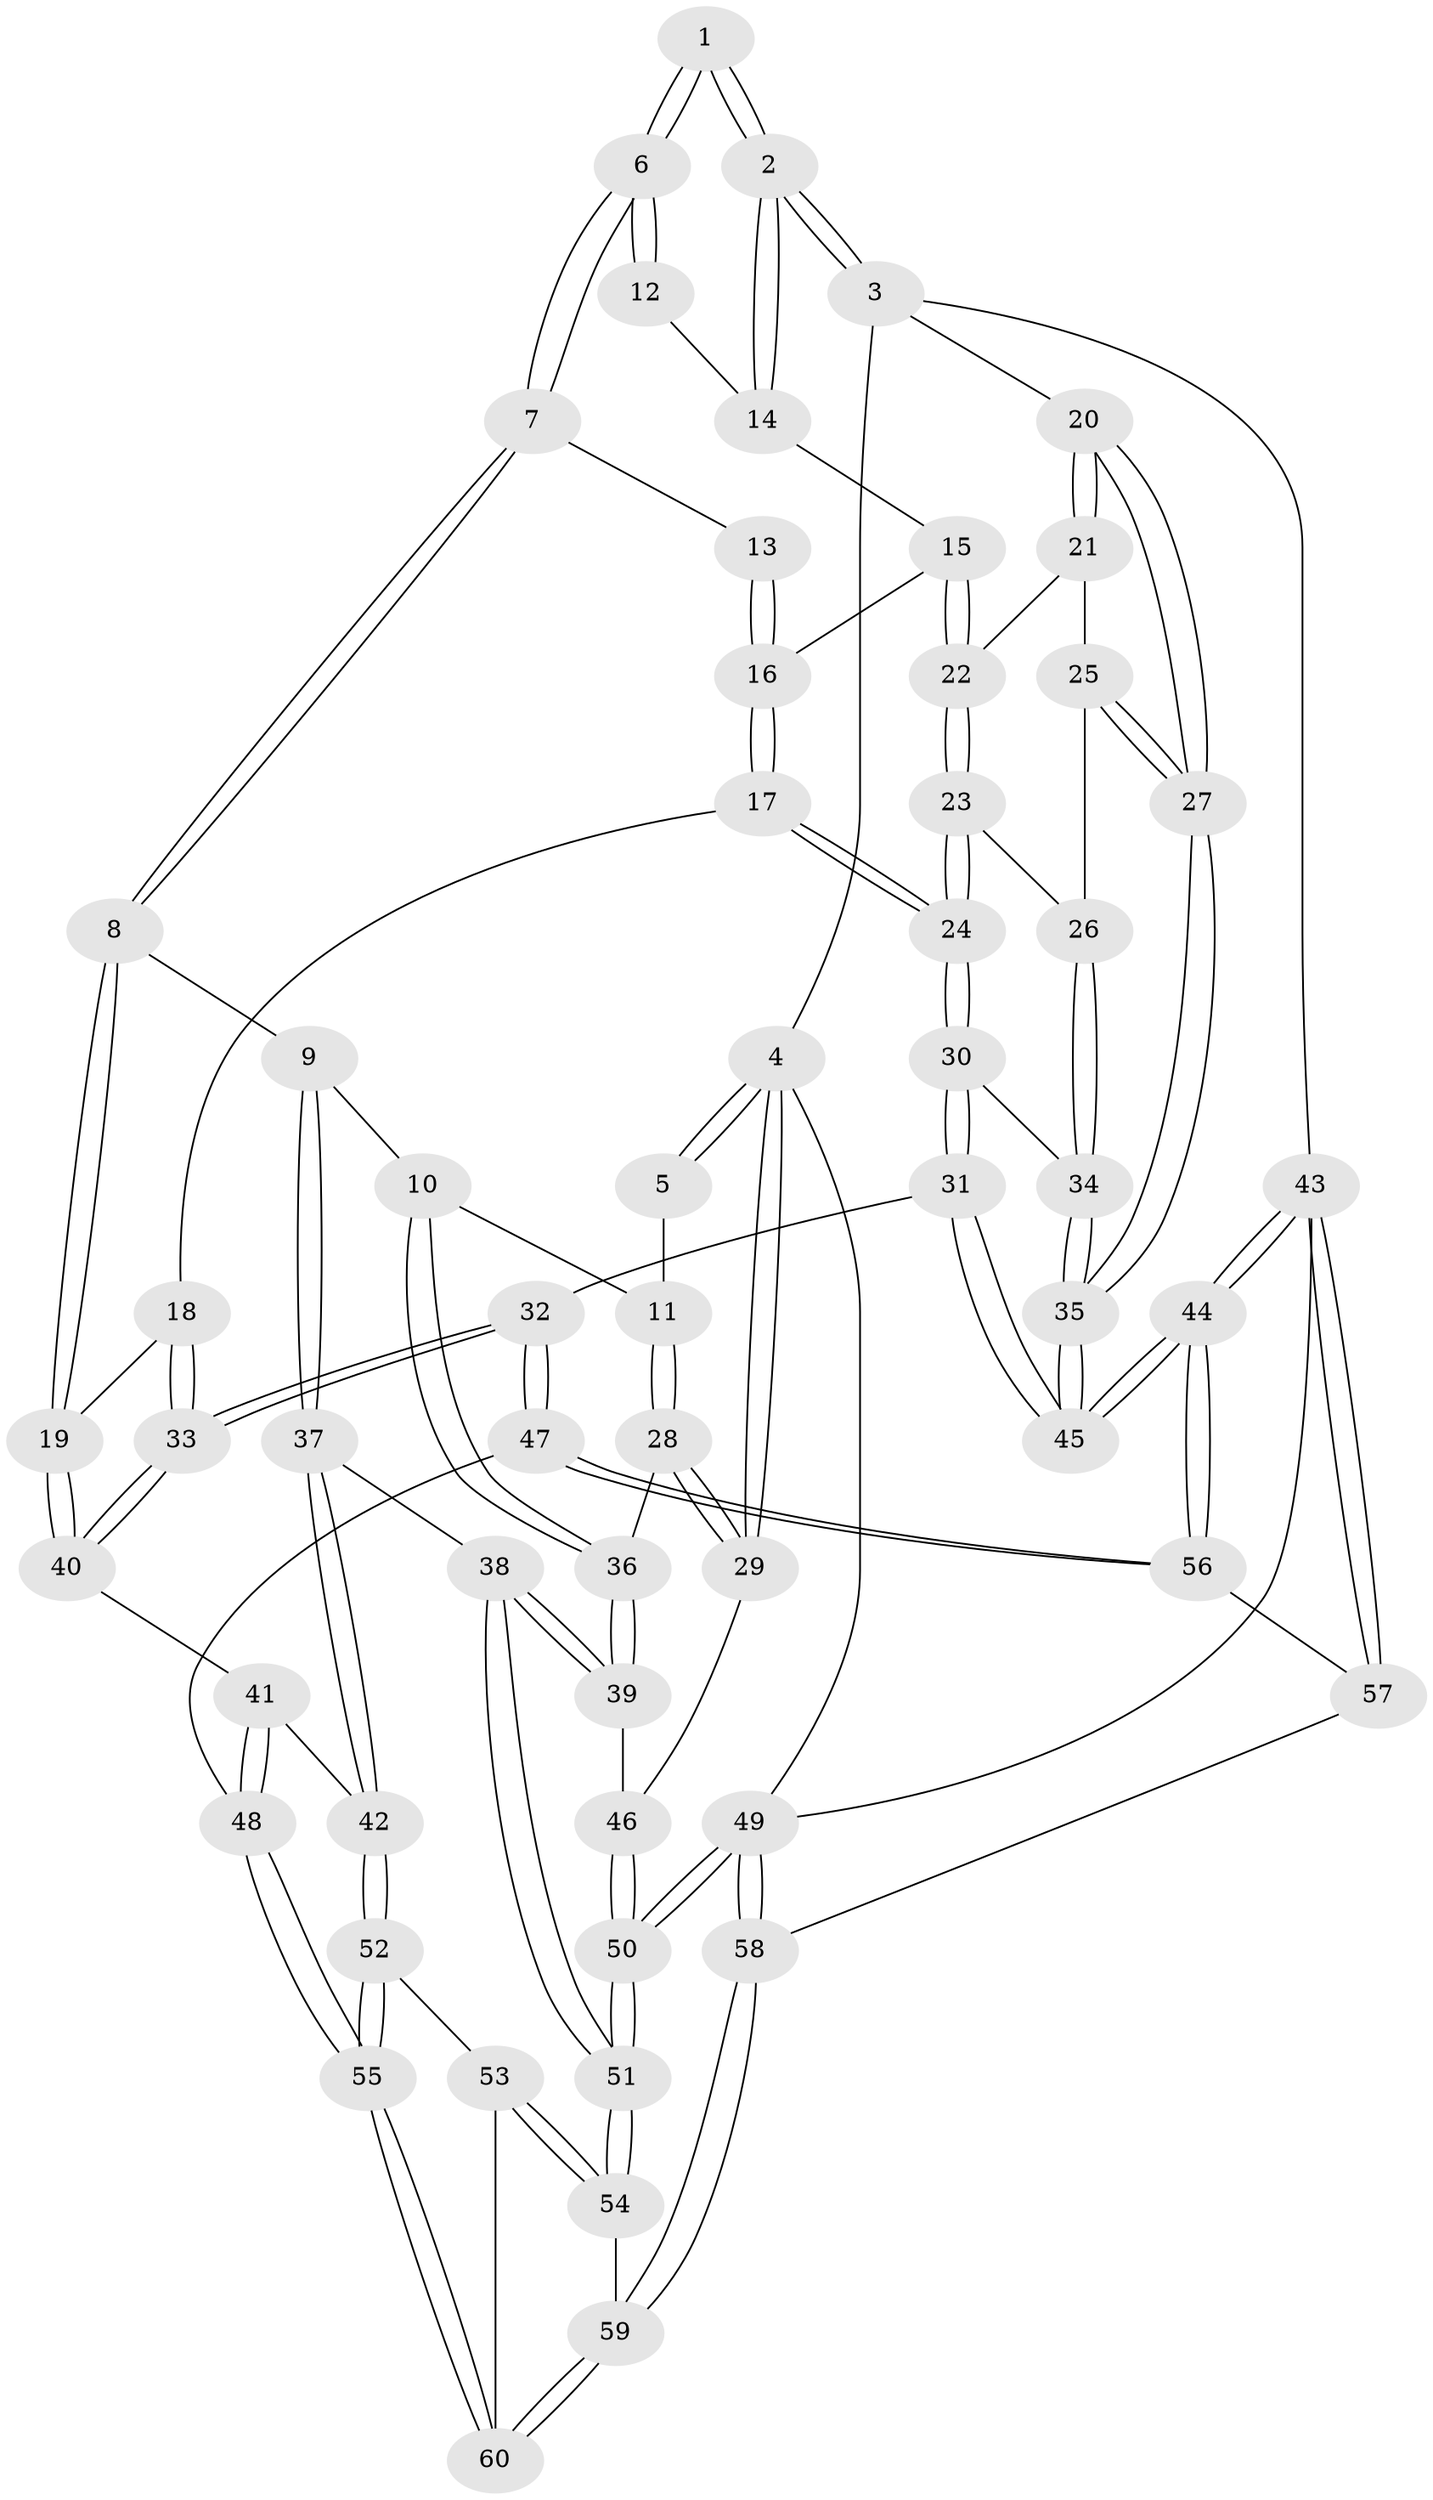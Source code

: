 // coarse degree distribution, {3: 0.16666666666666666, 2: 0.041666666666666664, 6: 0.125, 5: 0.375, 4: 0.25, 7: 0.041666666666666664}
// Generated by graph-tools (version 1.1) at 2025/05/03/04/25 22:05:32]
// undirected, 60 vertices, 147 edges
graph export_dot {
graph [start="1"]
  node [color=gray90,style=filled];
  1 [pos="+0.40516248850223335+0"];
  2 [pos="+1+0"];
  3 [pos="+1+0"];
  4 [pos="+0+0"];
  5 [pos="+0.015500924820487875+0"];
  6 [pos="+0.40773968363991636+0"];
  7 [pos="+0.40844491414124035+0.013282165778104399"];
  8 [pos="+0.3165041682553443+0.26217884466889735"];
  9 [pos="+0.2331434222691233+0.2942714701149208"];
  10 [pos="+0.19774350760002815+0.300742016232864"];
  11 [pos="+0.12825596363328248+0.29892722953494705"];
  12 [pos="+0.8115824842067388+0.10999556588148318"];
  13 [pos="+0.5935740644875408+0.15227560857521094"];
  14 [pos="+0.8838478131927551+0.11313392981059202"];
  15 [pos="+0.8439899657867829+0.2059004404799818"];
  16 [pos="+0.6823453347328435+0.2619538617265673"];
  17 [pos="+0.6585752352553728+0.3790990939478248"];
  18 [pos="+0.5525219073576947+0.38562595928927174"];
  19 [pos="+0.4083671683413894+0.3805030644894008"];
  20 [pos="+1+0.2951262646954183"];
  21 [pos="+0.9293073342487919+0.3152493107970862"];
  22 [pos="+0.8740749598800964+0.30691798765493156"];
  23 [pos="+0.843189636033255+0.4009952690452902"];
  24 [pos="+0.7346468798468435+0.46321443835554554"];
  25 [pos="+0.9715504969761593+0.3952562756529149"];
  26 [pos="+0.918104673849393+0.4402958219685756"];
  27 [pos="+1+0.31424323753815225"];
  28 [pos="+0+0.308440056488342"];
  29 [pos="+0+0.3057992180301839"];
  30 [pos="+0.7293905594160655+0.6084744617722617"];
  31 [pos="+0.6989657128133402+0.656061316230779"];
  32 [pos="+0.6399911157833967+0.6894386586460377"];
  33 [pos="+0.6152548915508071+0.6634053518026801"];
  34 [pos="+1+0.5824860151036736"];
  35 [pos="+1+0.6391391558668432"];
  36 [pos="+0.12861150396797916+0.5530564480809024"];
  37 [pos="+0.22291337146340023+0.6294379431418912"];
  38 [pos="+0.16744315789972364+0.6307466799057629"];
  39 [pos="+0.1286488116535409+0.5699339604652481"];
  40 [pos="+0.41512101980509647+0.476796492159877"];
  41 [pos="+0.34222020642070444+0.5921902011391983"];
  42 [pos="+0.24819190577103087+0.6378835604634618"];
  43 [pos="+1+1"];
  44 [pos="+1+1"];
  45 [pos="+1+1"];
  46 [pos="+0+0.5011150918560229"];
  47 [pos="+0.6126839600441222+0.7334193309062991"];
  48 [pos="+0.4665681602444224+0.7426376692878787"];
  49 [pos="+0+1"];
  50 [pos="+0+0.9313015811066944"];
  51 [pos="+0+0.8590493496659009"];
  52 [pos="+0.26650675791601114+0.6992248314352196"];
  53 [pos="+0.12967384969347234+0.836751126275905"];
  54 [pos="+0.01520935391381101+0.8552306676725826"];
  55 [pos="+0.3364146932463688+0.8237062404520047"];
  56 [pos="+0.6140421833357945+0.752367053659789"];
  57 [pos="+0.5694640262457059+1"];
  58 [pos="+0.4071648748623084+1"];
  59 [pos="+0.35342817528673337+0.9794836246533061"];
  60 [pos="+0.33000490624294304+0.8416911688904445"];
  1 -- 2;
  1 -- 2;
  1 -- 6;
  1 -- 6;
  2 -- 3;
  2 -- 3;
  2 -- 14;
  2 -- 14;
  3 -- 4;
  3 -- 20;
  3 -- 43;
  4 -- 5;
  4 -- 5;
  4 -- 29;
  4 -- 29;
  4 -- 49;
  5 -- 11;
  6 -- 7;
  6 -- 7;
  6 -- 12;
  6 -- 12;
  7 -- 8;
  7 -- 8;
  7 -- 13;
  8 -- 9;
  8 -- 19;
  8 -- 19;
  9 -- 10;
  9 -- 37;
  9 -- 37;
  10 -- 11;
  10 -- 36;
  10 -- 36;
  11 -- 28;
  11 -- 28;
  12 -- 14;
  13 -- 16;
  13 -- 16;
  14 -- 15;
  15 -- 16;
  15 -- 22;
  15 -- 22;
  16 -- 17;
  16 -- 17;
  17 -- 18;
  17 -- 24;
  17 -- 24;
  18 -- 19;
  18 -- 33;
  18 -- 33;
  19 -- 40;
  19 -- 40;
  20 -- 21;
  20 -- 21;
  20 -- 27;
  20 -- 27;
  21 -- 22;
  21 -- 25;
  22 -- 23;
  22 -- 23;
  23 -- 24;
  23 -- 24;
  23 -- 26;
  24 -- 30;
  24 -- 30;
  25 -- 26;
  25 -- 27;
  25 -- 27;
  26 -- 34;
  26 -- 34;
  27 -- 35;
  27 -- 35;
  28 -- 29;
  28 -- 29;
  28 -- 36;
  29 -- 46;
  30 -- 31;
  30 -- 31;
  30 -- 34;
  31 -- 32;
  31 -- 45;
  31 -- 45;
  32 -- 33;
  32 -- 33;
  32 -- 47;
  32 -- 47;
  33 -- 40;
  33 -- 40;
  34 -- 35;
  34 -- 35;
  35 -- 45;
  35 -- 45;
  36 -- 39;
  36 -- 39;
  37 -- 38;
  37 -- 42;
  37 -- 42;
  38 -- 39;
  38 -- 39;
  38 -- 51;
  38 -- 51;
  39 -- 46;
  40 -- 41;
  41 -- 42;
  41 -- 48;
  41 -- 48;
  42 -- 52;
  42 -- 52;
  43 -- 44;
  43 -- 44;
  43 -- 57;
  43 -- 57;
  43 -- 49;
  44 -- 45;
  44 -- 45;
  44 -- 56;
  44 -- 56;
  46 -- 50;
  46 -- 50;
  47 -- 48;
  47 -- 56;
  47 -- 56;
  48 -- 55;
  48 -- 55;
  49 -- 50;
  49 -- 50;
  49 -- 58;
  49 -- 58;
  50 -- 51;
  50 -- 51;
  51 -- 54;
  51 -- 54;
  52 -- 53;
  52 -- 55;
  52 -- 55;
  53 -- 54;
  53 -- 54;
  53 -- 60;
  54 -- 59;
  55 -- 60;
  55 -- 60;
  56 -- 57;
  57 -- 58;
  58 -- 59;
  58 -- 59;
  59 -- 60;
  59 -- 60;
}
